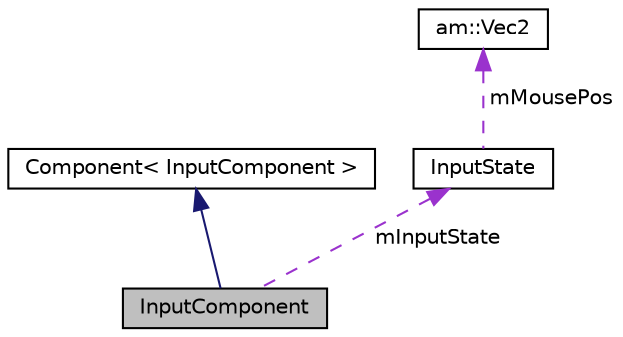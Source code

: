 digraph "InputComponent"
{
  edge [fontname="Helvetica",fontsize="10",labelfontname="Helvetica",labelfontsize="10"];
  node [fontname="Helvetica",fontsize="10",shape=record];
  Node2 [label="InputComponent",height=0.2,width=0.4,color="black", fillcolor="grey75", style="filled", fontcolor="black"];
  Node3 -> Node2 [dir="back",color="midnightblue",fontsize="10",style="solid",fontname="Helvetica"];
  Node3 [label="Component\< InputComponent \>",height=0.2,width=0.4,color="black", fillcolor="white", style="filled",URL="$struct_component.html"];
  Node4 -> Node2 [dir="back",color="darkorchid3",fontsize="10",style="dashed",label=" mInputState" ,fontname="Helvetica"];
  Node4 [label="InputState",height=0.2,width=0.4,color="black", fillcolor="white", style="filled",URL="$struct_input_state.html"];
  Node5 -> Node4 [dir="back",color="darkorchid3",fontsize="10",style="dashed",label=" mMousePos" ,fontname="Helvetica"];
  Node5 [label="am::Vec2",height=0.2,width=0.4,color="black", fillcolor="white", style="filled",URL="$structam_1_1_vec2.html"];
}
